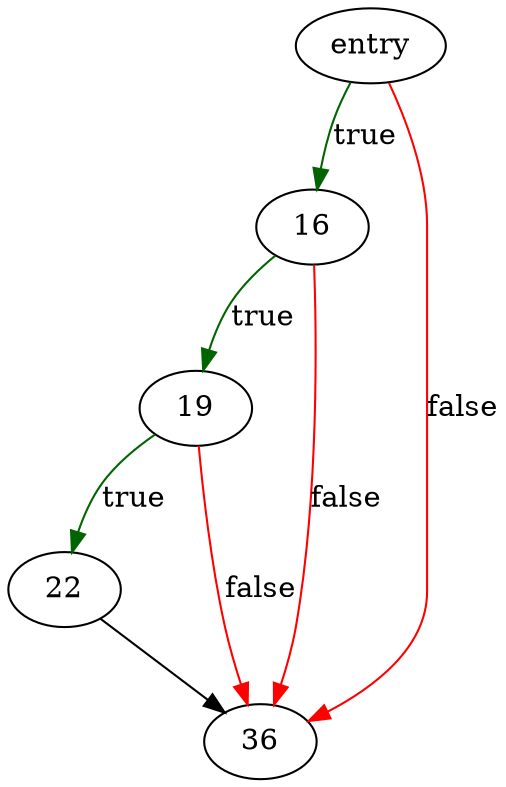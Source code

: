 digraph "sqlite3VdbeIntegerAffinity" {
	// Node definitions.
	1 [label=entry];
	16;
	19;
	22;
	36;

	// Edge definitions.
	1 -> 16 [
		color=darkgreen
		label=true
	];
	1 -> 36 [
		color=red
		label=false
	];
	16 -> 19 [
		color=darkgreen
		label=true
	];
	16 -> 36 [
		color=red
		label=false
	];
	19 -> 22 [
		color=darkgreen
		label=true
	];
	19 -> 36 [
		color=red
		label=false
	];
	22 -> 36;
}